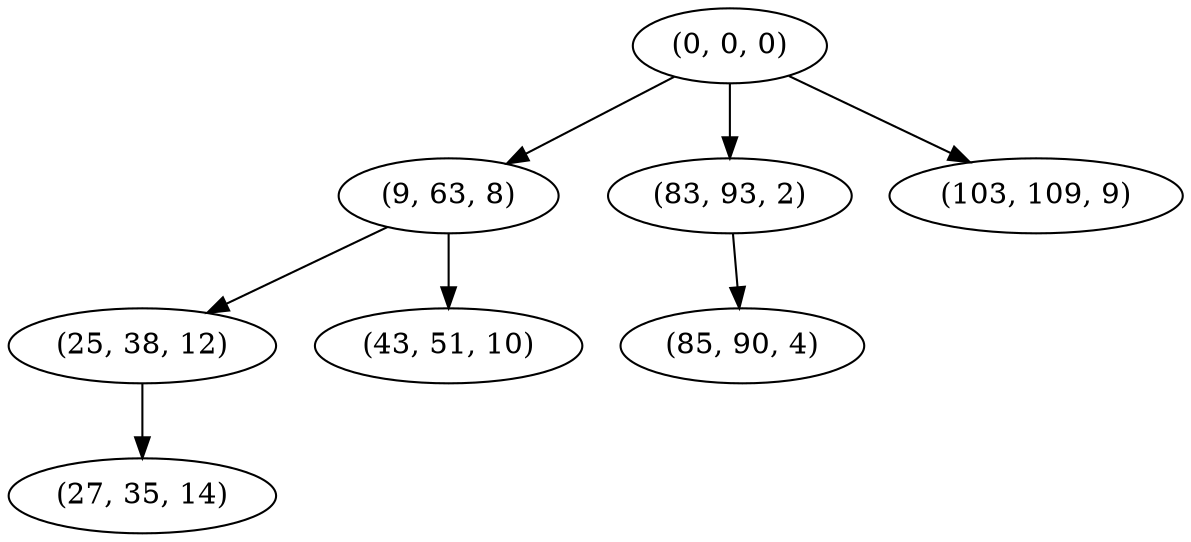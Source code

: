 digraph tree {
    "(0, 0, 0)";
    "(9, 63, 8)";
    "(25, 38, 12)";
    "(27, 35, 14)";
    "(43, 51, 10)";
    "(83, 93, 2)";
    "(85, 90, 4)";
    "(103, 109, 9)";
    "(0, 0, 0)" -> "(9, 63, 8)";
    "(0, 0, 0)" -> "(83, 93, 2)";
    "(0, 0, 0)" -> "(103, 109, 9)";
    "(9, 63, 8)" -> "(25, 38, 12)";
    "(9, 63, 8)" -> "(43, 51, 10)";
    "(25, 38, 12)" -> "(27, 35, 14)";
    "(83, 93, 2)" -> "(85, 90, 4)";
}
